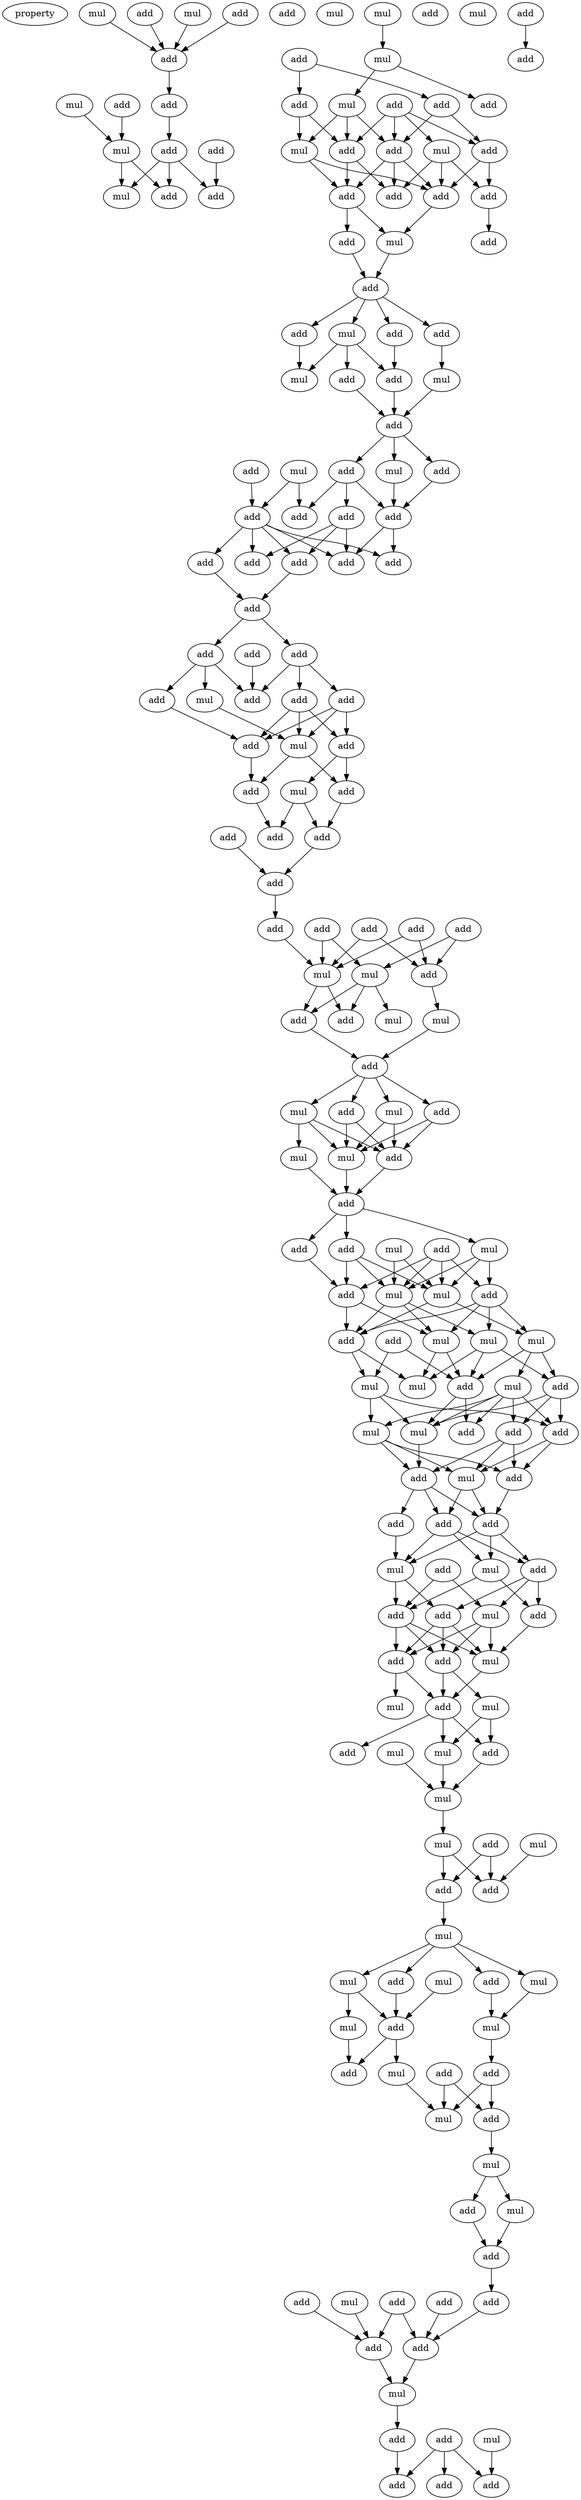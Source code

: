 digraph {
    node [fontcolor=black]
    property [mul=2,lf=1.3]
    0 [ label = mul ];
    1 [ label = add ];
    2 [ label = mul ];
    3 [ label = add ];
    4 [ label = add ];
    5 [ label = add ];
    6 [ label = mul ];
    7 [ label = add ];
    8 [ label = add ];
    9 [ label = add ];
    10 [ label = mul ];
    11 [ label = add ];
    12 [ label = add ];
    13 [ label = add ];
    14 [ label = mul ];
    15 [ label = mul ];
    16 [ label = mul ];
    17 [ label = add ];
    18 [ label = mul ];
    19 [ label = add ];
    20 [ label = add ];
    21 [ label = add ];
    22 [ label = mul ];
    23 [ label = add ];
    24 [ label = add ];
    25 [ label = add ];
    26 [ label = mul ];
    27 [ label = mul ];
    28 [ label = add ];
    29 [ label = add ];
    30 [ label = add ];
    31 [ label = add ];
    32 [ label = add ];
    33 [ label = mul ];
    34 [ label = add ];
    35 [ label = add ];
    36 [ label = add ];
    37 [ label = add ];
    38 [ label = mul ];
    39 [ label = add ];
    40 [ label = add ];
    41 [ label = add ];
    42 [ label = add ];
    43 [ label = add ];
    44 [ label = mul ];
    45 [ label = mul ];
    46 [ label = add ];
    47 [ label = mul ];
    48 [ label = mul ];
    49 [ label = add ];
    50 [ label = add ];
    51 [ label = add ];
    52 [ label = add ];
    53 [ label = add ];
    54 [ label = add ];
    55 [ label = add ];
    56 [ label = add ];
    57 [ label = add ];
    58 [ label = add ];
    59 [ label = add ];
    60 [ label = add ];
    61 [ label = add ];
    62 [ label = add ];
    63 [ label = add ];
    64 [ label = add ];
    65 [ label = add ];
    66 [ label = add ];
    67 [ label = add ];
    68 [ label = mul ];
    69 [ label = add ];
    70 [ label = mul ];
    71 [ label = add ];
    72 [ label = add ];
    73 [ label = add ];
    74 [ label = add ];
    75 [ label = mul ];
    76 [ label = add ];
    77 [ label = add ];
    78 [ label = add ];
    79 [ label = add ];
    80 [ label = add ];
    81 [ label = add ];
    82 [ label = add ];
    83 [ label = add ];
    84 [ label = add ];
    85 [ label = add ];
    86 [ label = mul ];
    87 [ label = mul ];
    88 [ label = mul ];
    89 [ label = add ];
    90 [ label = add ];
    91 [ label = mul ];
    92 [ label = add ];
    93 [ label = add ];
    94 [ label = mul ];
    95 [ label = mul ];
    96 [ label = add ];
    97 [ label = mul ];
    98 [ label = mul ];
    99 [ label = add ];
    100 [ label = add ];
    101 [ label = add ];
    102 [ label = add ];
    103 [ label = mul ];
    104 [ label = add ];
    105 [ label = mul ];
    106 [ label = mul ];
    107 [ label = add ];
    108 [ label = mul ];
    109 [ label = add ];
    110 [ label = add ];
    111 [ label = add ];
    112 [ label = mul ];
    113 [ label = mul ];
    114 [ label = mul ];
    115 [ label = mul ];
    116 [ label = add ];
    117 [ label = add ];
    118 [ label = mul ];
    119 [ label = mul ];
    120 [ label = add ];
    121 [ label = add ];
    122 [ label = add ];
    123 [ label = mul ];
    124 [ label = mul ];
    125 [ label = mul ];
    126 [ label = add ];
    127 [ label = add ];
    128 [ label = add ];
    129 [ label = add ];
    130 [ label = add ];
    131 [ label = add ];
    132 [ label = mul ];
    133 [ label = mul ];
    134 [ label = add ];
    135 [ label = add ];
    136 [ label = add ];
    137 [ label = mul ];
    138 [ label = add ];
    139 [ label = add ];
    140 [ label = add ];
    141 [ label = mul ];
    142 [ label = mul ];
    143 [ label = mul ];
    144 [ label = add ];
    145 [ label = add ];
    146 [ label = mul ];
    147 [ label = mul ];
    148 [ label = add ];
    149 [ label = mul ];
    150 [ label = mul ];
    151 [ label = mul ];
    152 [ label = add ];
    153 [ label = add ];
    154 [ label = add ];
    155 [ label = mul ];
    156 [ label = mul ];
    157 [ label = add ];
    158 [ label = mul ];
    159 [ label = add ];
    160 [ label = mul ];
    161 [ label = mul ];
    162 [ label = add ];
    163 [ label = mul ];
    164 [ label = add ];
    165 [ label = add ];
    166 [ label = mul ];
    167 [ label = add ];
    168 [ label = add ];
    169 [ label = mul ];
    170 [ label = mul ];
    171 [ label = mul ];
    172 [ label = add ];
    173 [ label = mul ];
    174 [ label = add ];
    175 [ label = mul ];
    176 [ label = add ];
    177 [ label = add ];
    178 [ label = add ];
    179 [ label = add ];
    180 [ label = add ];
    181 [ label = add ];
    182 [ label = mul ];
    183 [ label = add ];
    184 [ label = add ];
    185 [ label = add ];
    186 [ label = mul ];
    187 [ label = add ];
    188 [ label = add ];
    189 [ label = add ];
    190 [ label = add ];
    0 -> 5 [ name = 0 ];
    1 -> 5 [ name = 1 ];
    2 -> 5 [ name = 2 ];
    4 -> 5 [ name = 3 ];
    5 -> 7 [ name = 4 ];
    6 -> 10 [ name = 5 ];
    7 -> 9 [ name = 6 ];
    8 -> 10 [ name = 7 ];
    9 -> 12 [ name = 8 ];
    9 -> 13 [ name = 9 ];
    9 -> 15 [ name = 10 ];
    10 -> 12 [ name = 11 ];
    10 -> 15 [ name = 12 ];
    11 -> 13 [ name = 13 ];
    16 -> 18 [ name = 14 ];
    17 -> 20 [ name = 15 ];
    17 -> 21 [ name = 16 ];
    18 -> 22 [ name = 17 ];
    18 -> 23 [ name = 18 ];
    19 -> 24 [ name = 19 ];
    19 -> 25 [ name = 20 ];
    19 -> 27 [ name = 21 ];
    19 -> 28 [ name = 22 ];
    20 -> 26 [ name = 23 ];
    20 -> 28 [ name = 24 ];
    21 -> 24 [ name = 25 ];
    21 -> 25 [ name = 26 ];
    22 -> 25 [ name = 27 ];
    22 -> 26 [ name = 28 ];
    22 -> 28 [ name = 29 ];
    24 -> 31 [ name = 30 ];
    24 -> 32 [ name = 31 ];
    25 -> 29 [ name = 32 ];
    25 -> 30 [ name = 33 ];
    25 -> 31 [ name = 34 ];
    26 -> 30 [ name = 35 ];
    26 -> 31 [ name = 36 ];
    27 -> 29 [ name = 37 ];
    27 -> 31 [ name = 38 ];
    27 -> 32 [ name = 39 ];
    28 -> 29 [ name = 40 ];
    28 -> 30 [ name = 41 ];
    30 -> 33 [ name = 42 ];
    30 -> 36 [ name = 43 ];
    31 -> 33 [ name = 44 ];
    32 -> 34 [ name = 45 ];
    33 -> 37 [ name = 46 ];
    36 -> 37 [ name = 47 ];
    37 -> 38 [ name = 48 ];
    37 -> 39 [ name = 49 ];
    37 -> 40 [ name = 50 ];
    37 -> 41 [ name = 51 ];
    38 -> 42 [ name = 52 ];
    38 -> 43 [ name = 53 ];
    38 -> 45 [ name = 54 ];
    39 -> 43 [ name = 55 ];
    40 -> 44 [ name = 56 ];
    41 -> 45 [ name = 57 ];
    42 -> 46 [ name = 58 ];
    43 -> 46 [ name = 59 ];
    44 -> 46 [ name = 60 ];
    46 -> 47 [ name = 61 ];
    46 -> 49 [ name = 62 ];
    46 -> 51 [ name = 63 ];
    47 -> 55 [ name = 64 ];
    48 -> 52 [ name = 65 ];
    48 -> 53 [ name = 66 ];
    49 -> 55 [ name = 67 ];
    50 -> 52 [ name = 68 ];
    51 -> 53 [ name = 69 ];
    51 -> 54 [ name = 70 ];
    51 -> 55 [ name = 71 ];
    52 -> 56 [ name = 72 ];
    52 -> 57 [ name = 73 ];
    52 -> 58 [ name = 74 ];
    52 -> 59 [ name = 75 ];
    52 -> 60 [ name = 76 ];
    54 -> 56 [ name = 77 ];
    54 -> 57 [ name = 78 ];
    54 -> 58 [ name = 79 ];
    55 -> 58 [ name = 80 ];
    55 -> 60 [ name = 81 ];
    56 -> 61 [ name = 82 ];
    59 -> 61 [ name = 83 ];
    61 -> 63 [ name = 84 ];
    61 -> 64 [ name = 85 ];
    62 -> 66 [ name = 86 ];
    63 -> 66 [ name = 87 ];
    63 -> 67 [ name = 88 ];
    63 -> 68 [ name = 89 ];
    64 -> 65 [ name = 90 ];
    64 -> 66 [ name = 91 ];
    64 -> 69 [ name = 92 ];
    65 -> 70 [ name = 93 ];
    65 -> 71 [ name = 94 ];
    65 -> 72 [ name = 95 ];
    67 -> 72 [ name = 96 ];
    68 -> 70 [ name = 97 ];
    69 -> 70 [ name = 98 ];
    69 -> 71 [ name = 99 ];
    69 -> 72 [ name = 100 ];
    70 -> 73 [ name = 101 ];
    70 -> 74 [ name = 102 ];
    71 -> 74 [ name = 103 ];
    71 -> 75 [ name = 104 ];
    72 -> 73 [ name = 105 ];
    73 -> 78 [ name = 106 ];
    74 -> 77 [ name = 107 ];
    75 -> 77 [ name = 108 ];
    75 -> 78 [ name = 109 ];
    76 -> 79 [ name = 110 ];
    77 -> 79 [ name = 111 ];
    79 -> 82 [ name = 112 ];
    80 -> 85 [ name = 113 ];
    80 -> 87 [ name = 114 ];
    81 -> 85 [ name = 115 ];
    81 -> 86 [ name = 116 ];
    82 -> 86 [ name = 117 ];
    83 -> 86 [ name = 118 ];
    83 -> 87 [ name = 119 ];
    84 -> 85 [ name = 120 ];
    84 -> 86 [ name = 121 ];
    85 -> 91 [ name = 122 ];
    86 -> 89 [ name = 123 ];
    86 -> 90 [ name = 124 ];
    87 -> 88 [ name = 125 ];
    87 -> 89 [ name = 126 ];
    87 -> 90 [ name = 127 ];
    90 -> 92 [ name = 128 ];
    91 -> 92 [ name = 129 ];
    92 -> 93 [ name = 130 ];
    92 -> 94 [ name = 131 ];
    92 -> 95 [ name = 132 ];
    92 -> 96 [ name = 133 ];
    93 -> 98 [ name = 134 ];
    93 -> 99 [ name = 135 ];
    94 -> 97 [ name = 136 ];
    94 -> 98 [ name = 137 ];
    94 -> 99 [ name = 138 ];
    95 -> 98 [ name = 139 ];
    95 -> 99 [ name = 140 ];
    96 -> 98 [ name = 141 ];
    96 -> 99 [ name = 142 ];
    97 -> 100 [ name = 143 ];
    98 -> 100 [ name = 144 ];
    99 -> 100 [ name = 145 ];
    100 -> 101 [ name = 146 ];
    100 -> 102 [ name = 147 ];
    100 -> 103 [ name = 148 ];
    101 -> 107 [ name = 149 ];
    102 -> 106 [ name = 150 ];
    102 -> 107 [ name = 151 ];
    102 -> 108 [ name = 152 ];
    103 -> 106 [ name = 153 ];
    103 -> 108 [ name = 154 ];
    103 -> 109 [ name = 155 ];
    104 -> 106 [ name = 156 ];
    104 -> 107 [ name = 157 ];
    104 -> 108 [ name = 158 ];
    104 -> 109 [ name = 159 ];
    105 -> 106 [ name = 160 ];
    105 -> 108 [ name = 161 ];
    106 -> 110 [ name = 162 ];
    106 -> 114 [ name = 163 ];
    107 -> 110 [ name = 164 ];
    107 -> 112 [ name = 165 ];
    108 -> 110 [ name = 166 ];
    108 -> 112 [ name = 167 ];
    108 -> 113 [ name = 168 ];
    109 -> 110 [ name = 169 ];
    109 -> 112 [ name = 170 ];
    109 -> 113 [ name = 171 ];
    109 -> 114 [ name = 172 ];
    110 -> 115 [ name = 173 ];
    110 -> 118 [ name = 174 ];
    111 -> 117 [ name = 175 ];
    111 -> 118 [ name = 176 ];
    112 -> 115 [ name = 177 ];
    112 -> 117 [ name = 178 ];
    113 -> 115 [ name = 179 ];
    113 -> 116 [ name = 180 ];
    113 -> 117 [ name = 181 ];
    114 -> 116 [ name = 182 ];
    114 -> 117 [ name = 183 ];
    114 -> 119 [ name = 184 ];
    116 -> 120 [ name = 185 ];
    116 -> 122 [ name = 186 ];
    116 -> 124 [ name = 187 ];
    117 -> 121 [ name = 188 ];
    117 -> 124 [ name = 189 ];
    118 -> 122 [ name = 190 ];
    118 -> 123 [ name = 191 ];
    118 -> 124 [ name = 192 ];
    119 -> 120 [ name = 193 ];
    119 -> 121 [ name = 194 ];
    119 -> 122 [ name = 195 ];
    119 -> 123 [ name = 196 ];
    119 -> 124 [ name = 197 ];
    120 -> 125 [ name = 198 ];
    120 -> 126 [ name = 199 ];
    120 -> 127 [ name = 200 ];
    122 -> 125 [ name = 201 ];
    122 -> 126 [ name = 202 ];
    123 -> 125 [ name = 203 ];
    123 -> 126 [ name = 204 ];
    123 -> 127 [ name = 205 ];
    124 -> 127 [ name = 206 ];
    125 -> 129 [ name = 207 ];
    125 -> 130 [ name = 208 ];
    126 -> 129 [ name = 209 ];
    127 -> 128 [ name = 210 ];
    127 -> 129 [ name = 211 ];
    127 -> 130 [ name = 212 ];
    128 -> 132 [ name = 213 ];
    129 -> 131 [ name = 214 ];
    129 -> 132 [ name = 215 ];
    129 -> 133 [ name = 216 ];
    130 -> 131 [ name = 217 ];
    130 -> 132 [ name = 218 ];
    130 -> 133 [ name = 219 ];
    131 -> 135 [ name = 220 ];
    131 -> 136 [ name = 221 ];
    131 -> 137 [ name = 222 ];
    132 -> 136 [ name = 223 ];
    132 -> 138 [ name = 224 ];
    133 -> 135 [ name = 225 ];
    133 -> 138 [ name = 226 ];
    134 -> 137 [ name = 227 ];
    134 -> 138 [ name = 228 ];
    135 -> 141 [ name = 229 ];
    136 -> 139 [ name = 230 ];
    136 -> 140 [ name = 231 ];
    136 -> 141 [ name = 232 ];
    137 -> 139 [ name = 233 ];
    137 -> 140 [ name = 234 ];
    137 -> 141 [ name = 235 ];
    138 -> 139 [ name = 236 ];
    138 -> 140 [ name = 237 ];
    138 -> 141 [ name = 238 ];
    139 -> 143 [ name = 239 ];
    139 -> 144 [ name = 240 ];
    140 -> 142 [ name = 241 ];
    140 -> 144 [ name = 242 ];
    141 -> 144 [ name = 243 ];
    143 -> 145 [ name = 244 ];
    143 -> 146 [ name = 245 ];
    144 -> 145 [ name = 246 ];
    144 -> 146 [ name = 247 ];
    144 -> 148 [ name = 248 ];
    145 -> 149 [ name = 249 ];
    146 -> 149 [ name = 250 ];
    147 -> 149 [ name = 251 ];
    149 -> 151 [ name = 252 ];
    150 -> 154 [ name = 253 ];
    151 -> 153 [ name = 254 ];
    151 -> 154 [ name = 255 ];
    152 -> 153 [ name = 256 ];
    152 -> 154 [ name = 257 ];
    153 -> 155 [ name = 258 ];
    155 -> 156 [ name = 259 ];
    155 -> 157 [ name = 260 ];
    155 -> 159 [ name = 261 ];
    155 -> 160 [ name = 262 ];
    156 -> 162 [ name = 263 ];
    156 -> 163 [ name = 264 ];
    157 -> 161 [ name = 265 ];
    158 -> 162 [ name = 266 ];
    159 -> 162 [ name = 267 ];
    160 -> 161 [ name = 268 ];
    161 -> 164 [ name = 269 ];
    162 -> 166 [ name = 270 ];
    162 -> 167 [ name = 271 ];
    163 -> 167 [ name = 272 ];
    164 -> 168 [ name = 273 ];
    164 -> 169 [ name = 274 ];
    165 -> 168 [ name = 275 ];
    165 -> 169 [ name = 276 ];
    166 -> 169 [ name = 277 ];
    168 -> 171 [ name = 278 ];
    171 -> 172 [ name = 279 ];
    171 -> 173 [ name = 280 ];
    172 -> 174 [ name = 281 ];
    173 -> 174 [ name = 282 ];
    174 -> 177 [ name = 283 ];
    175 -> 180 [ name = 284 ];
    176 -> 180 [ name = 285 ];
    176 -> 181 [ name = 286 ];
    177 -> 181 [ name = 287 ];
    178 -> 181 [ name = 288 ];
    179 -> 180 [ name = 289 ];
    180 -> 182 [ name = 290 ];
    181 -> 182 [ name = 291 ];
    182 -> 184 [ name = 292 ];
    183 -> 188 [ name = 293 ];
    184 -> 190 [ name = 294 ];
    185 -> 187 [ name = 295 ];
    185 -> 189 [ name = 296 ];
    185 -> 190 [ name = 297 ];
    186 -> 189 [ name = 298 ];
}
